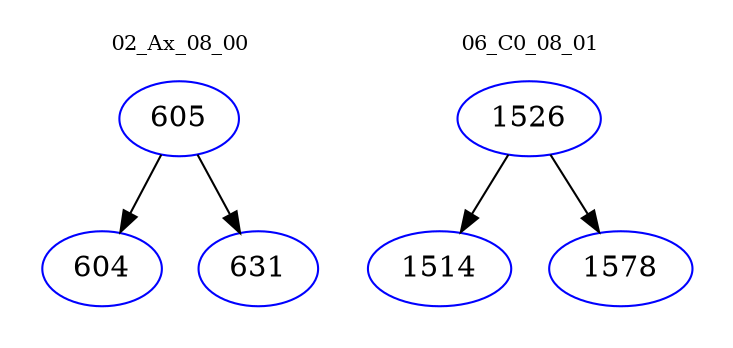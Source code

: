 digraph{
subgraph cluster_0 {
color = white
label = "02_Ax_08_00";
fontsize=10;
T0_605 [label="605", color="blue"]
T0_605 -> T0_604 [color="black"]
T0_604 [label="604", color="blue"]
T0_605 -> T0_631 [color="black"]
T0_631 [label="631", color="blue"]
}
subgraph cluster_1 {
color = white
label = "06_C0_08_01";
fontsize=10;
T1_1526 [label="1526", color="blue"]
T1_1526 -> T1_1514 [color="black"]
T1_1514 [label="1514", color="blue"]
T1_1526 -> T1_1578 [color="black"]
T1_1578 [label="1578", color="blue"]
}
}
